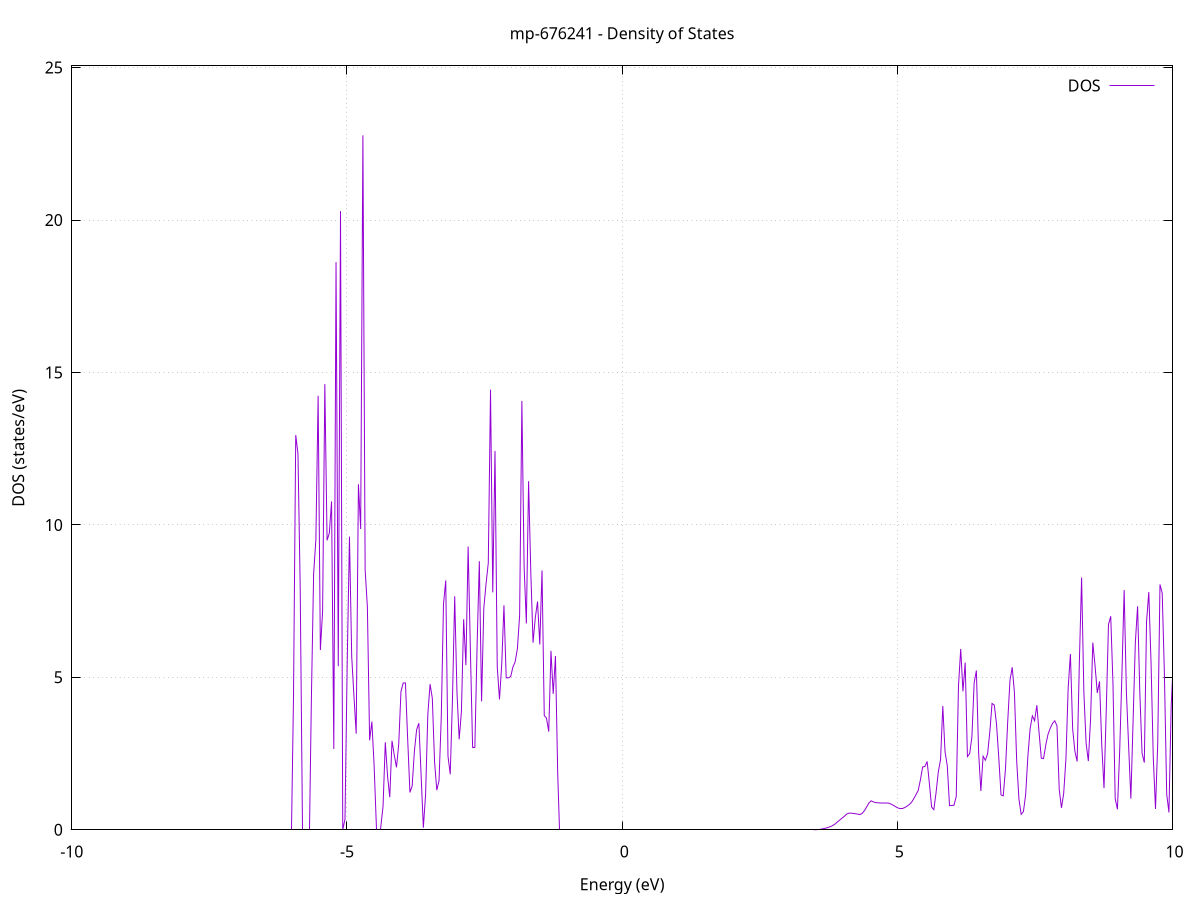 set title 'mp-676241 - Density of States'
set xlabel 'Energy (eV)'
set ylabel 'DOS (states/eV)'
set grid
set xrange [-10:10]
set yrange [0:25.057]
set xzeroaxis lt -1
set terminal png size 800,600
set output 'mp-676241_dos_gnuplot.png'
plot '-' using 1:2 with lines title 'DOS'
-60.811600 0.000000
-60.770900 0.000000
-60.730300 0.000000
-60.689600 0.000000
-60.648900 0.000000
-60.608200 0.000000
-60.567500 0.000000
-60.526900 0.000000
-60.486200 0.000000
-60.445500 0.000000
-60.404800 0.000000
-60.364100 0.000000
-60.323400 0.000000
-60.282800 0.000000
-60.242100 0.000000
-60.201400 0.000000
-60.160700 0.000000
-60.120000 0.000000
-60.079300 0.000000
-60.038700 0.000000
-59.998000 0.000000
-59.957300 0.000000
-59.916600 0.000000
-59.875900 0.000000
-59.835200 0.000000
-59.794600 0.000000
-59.753900 0.000000
-59.713200 0.000000
-59.672500 0.000000
-59.631800 0.000000
-59.591200 0.000000
-59.550500 0.000000
-59.509800 0.000000
-59.469100 0.000000
-59.428400 0.000000
-59.387700 0.000000
-59.347100 0.000000
-59.306400 0.000000
-59.265700 0.000000
-59.225000 0.000000
-59.184300 0.000000
-59.143600 0.000000
-59.103000 0.000000
-59.062300 0.000000
-59.021600 0.000000
-58.980900 0.000000
-58.940200 0.000000
-58.899600 0.000000
-58.858900 0.000000
-58.818200 0.000000
-58.777500 0.000000
-58.736800 0.000000
-58.696100 0.000000
-58.655500 0.000000
-58.614800 0.000000
-58.574100 0.000000
-58.533400 0.000000
-58.492700 0.000000
-58.452000 0.000000
-58.411400 0.000000
-58.370700 0.000000
-58.330000 0.000000
-58.289300 0.000000
-58.248600 0.000000
-58.207900 0.000000
-58.167300 0.000000
-58.126600 0.000000
-58.085900 0.000000
-58.045200 0.000000
-58.004500 0.000000
-57.963900 0.000000
-57.923200 0.000000
-57.882500 0.000000
-57.841800 0.000000
-57.801100 0.000000
-57.760400 0.000000
-57.719800 0.000000
-57.679100 0.000000
-57.638400 0.000000
-57.597700 0.000000
-57.557000 0.000000
-57.516300 0.000000
-57.475700 0.000000
-57.435000 0.000000
-57.394300 0.000000
-57.353600 0.000000
-57.312900 0.000000
-57.272300 0.000000
-57.231600 0.000000
-57.190900 0.000000
-57.150200 0.000000
-57.109500 0.000000
-57.068800 0.000000
-57.028200 0.000000
-56.987500 0.000000
-56.946800 0.000000
-56.906100 0.000000
-56.865400 0.000000
-56.824700 0.000000
-56.784100 0.000000
-56.743400 0.000000
-56.702700 0.000000
-56.662000 0.000000
-56.621300 0.000000
-56.580600 0.000000
-56.540000 0.000000
-56.499300 0.000000
-56.458600 0.000000
-56.417900 0.000000
-56.377200 0.000000
-56.336600 0.000000
-56.295900 0.000000
-56.255200 0.000000
-56.214500 0.000000
-56.173800 0.000000
-56.133100 0.000000
-56.092500 0.000000
-56.051800 0.000000
-56.011100 0.000000
-55.970400 0.000000
-55.929700 0.000000
-55.889000 0.000000
-55.848400 0.000000
-55.807700 0.000000
-55.767000 0.000000
-55.726300 0.000000
-55.685600 0.000000
-55.645000 0.000000
-55.604300 0.000000
-55.563600 0.000000
-55.522900 0.000000
-55.482200 0.000000
-55.441500 0.000000
-55.400900 0.000000
-55.360200 0.000000
-55.319500 0.000000
-55.278800 0.000000
-55.238100 0.000000
-55.197400 0.000000
-55.156800 0.000000
-55.116100 0.000000
-55.075400 0.000000
-55.034700 0.000000
-54.994000 0.000000
-54.953300 0.000000
-54.912700 0.000000
-54.872000 0.000000
-54.831300 0.000000
-54.790600 0.000000
-54.749900 0.000000
-54.709300 0.000000
-54.668600 0.000000
-54.627900 0.000000
-54.587200 0.000000
-54.546500 0.000000
-54.505800 0.000000
-54.465200 0.000000
-54.424500 0.000000
-54.383800 0.000000
-54.343100 0.000000
-54.302400 0.000000
-54.261700 0.000000
-54.221100 0.000000
-54.180400 0.000000
-54.139700 0.000000
-54.099000 0.000000
-54.058300 0.000000
-54.017700 0.000000
-53.977000 0.000000
-53.936300 0.000000
-53.895600 0.000000
-53.854900 0.000000
-53.814200 0.000000
-53.773600 0.000000
-53.732900 0.000000
-53.692200 0.000000
-53.651500 0.000000
-53.610800 0.000000
-53.570100 0.000000
-53.529500 0.000000
-53.488800 0.000000
-53.448100 0.000000
-53.407400 0.000000
-53.366700 0.000000
-53.326000 0.000000
-53.285400 0.000000
-53.244700 0.000000
-53.204000 0.000000
-53.163300 0.000000
-53.122600 0.000000
-53.082000 0.000000
-53.041300 0.000000
-53.000600 0.000000
-52.959900 0.000000
-52.919200 0.000000
-52.878500 0.000000
-52.837900 0.000000
-52.797200 0.000000
-52.756500 0.000000
-52.715800 0.000000
-52.675100 0.000000
-52.634400 0.000000
-52.593800 0.000000
-52.553100 0.000000
-52.512400 0.000000
-52.471700 0.000000
-52.431000 0.000000
-52.390400 0.000000
-52.349700 0.000000
-52.309000 0.000000
-52.268300 0.000000
-52.227600 0.000000
-52.186900 0.000000
-52.146300 0.000000
-52.105600 0.000000
-52.064900 0.000000
-52.024200 0.000000
-51.983500 0.000000
-51.942800 0.000000
-51.902200 0.000000
-51.861500 0.000000
-51.820800 0.000000
-51.780100 0.000000
-51.739400 0.000000
-51.698700 0.000000
-51.658100 0.000000
-51.617400 0.000000
-51.576700 0.000000
-51.536000 0.000000
-51.495300 0.000000
-51.454700 0.000000
-51.414000 0.000000
-51.373300 0.000000
-51.332600 0.000000
-51.291900 0.000000
-51.251200 0.000000
-51.210600 0.000000
-51.169900 0.000000
-51.129200 0.000000
-51.088500 0.000000
-51.047800 0.000000
-51.007100 0.000000
-50.966500 0.000000
-50.925800 0.000000
-50.885100 0.000000
-50.844400 0.000000
-50.803700 0.000000
-50.763100 0.000000
-50.722400 0.000000
-50.681700 0.000000
-50.641000 0.000000
-50.600300 0.000000
-50.559600 0.000000
-50.519000 0.000000
-50.478300 0.000000
-50.437600 0.000000
-50.396900 0.000000
-50.356200 0.000000
-50.315500 0.000000
-50.274900 0.000000
-50.234200 0.000000
-50.193500 0.000000
-50.152800 0.000000
-50.112100 0.000000
-50.071400 0.000000
-50.030800 0.000000
-49.990100 0.000000
-49.949400 0.000000
-49.908700 0.000000
-49.868000 0.000000
-49.827400 0.000000
-49.786700 0.000000
-49.746000 0.000000
-49.705300 0.000000
-49.664600 0.000000
-49.623900 0.000000
-49.583300 0.000000
-49.542600 0.000000
-49.501900 0.000000
-49.461200 0.000000
-49.420500 0.000000
-49.379800 0.000000
-49.339200 0.000000
-49.298500 0.000000
-49.257800 0.000000
-49.217100 0.000000
-49.176400 0.000000
-49.135800 0.000000
-49.095100 0.000000
-49.054400 0.000000
-49.013700 0.000000
-48.973000 0.000000
-48.932300 0.000000
-48.891700 0.000000
-48.851000 0.000000
-48.810300 0.000000
-48.769600 0.000000
-48.728900 0.000000
-48.688200 0.000000
-48.647600 0.000000
-48.606900 0.000000
-48.566200 0.000000
-48.525500 0.000000
-48.484800 0.000000
-48.444100 0.000000
-48.403500 0.000000
-48.362800 0.000000
-48.322100 0.000000
-48.281400 0.000000
-48.240700 0.000000
-48.200100 0.000000
-48.159400 0.000000
-48.118700 0.000000
-48.078000 0.000000
-48.037300 0.000000
-47.996600 0.000000
-47.956000 0.000000
-47.915300 0.000000
-47.874600 0.000000
-47.833900 0.000000
-47.793200 0.000000
-47.752500 0.000000
-47.711900 0.000000
-47.671200 0.000000
-47.630500 0.000000
-47.589800 0.000000
-47.549100 0.000000
-47.508500 0.000000
-47.467800 0.000000
-47.427100 0.000000
-47.386400 0.000000
-47.345700 0.000000
-47.305000 0.000000
-47.264400 0.000000
-47.223700 0.000000
-47.183000 0.000000
-47.142300 0.000000
-47.101600 0.000000
-47.060900 0.000000
-47.020300 0.000000
-46.979600 0.000000
-46.938900 0.000000
-46.898200 0.000000
-46.857500 0.000000
-46.816800 0.000000
-46.776200 0.000000
-46.735500 0.000000
-46.694800 0.000000
-46.654100 0.000000
-46.613400 0.000000
-46.572800 0.000000
-46.532100 0.000000
-46.491400 0.000000
-46.450700 0.000000
-46.410000 0.000000
-46.369300 0.000000
-46.328700 0.000000
-46.288000 0.000000
-46.247300 0.000000
-46.206600 0.000000
-46.165900 0.000000
-46.125200 0.000000
-46.084600 0.000000
-46.043900 0.000000
-46.003200 0.000000
-45.962500 0.000000
-45.921800 0.000000
-45.881200 0.000000
-45.840500 0.000000
-45.799800 0.000000
-45.759100 0.000000
-45.718400 0.000000
-45.677700 0.000000
-45.637100 0.000000
-45.596400 0.000000
-45.555700 0.000000
-45.515000 0.000000
-45.474300 0.000000
-45.433600 0.000000
-45.393000 0.000000
-45.352300 0.000000
-45.311600 0.000000
-45.270900 0.000000
-45.230200 0.000000
-45.189500 0.000000
-45.148900 0.000000
-45.108200 0.000000
-45.067500 0.000000
-45.026800 0.000000
-44.986100 0.000000
-44.945500 0.000000
-44.904800 0.000000
-44.864100 0.000000
-44.823400 0.000000
-44.782700 0.000000
-44.742000 0.000000
-44.701400 0.000000
-44.660700 0.000000
-44.620000 0.000000
-44.579300 0.000000
-44.538600 0.000000
-44.497900 0.000000
-44.457300 0.000000
-44.416600 0.000000
-44.375900 0.000000
-44.335200 0.000000
-44.294500 0.000000
-44.253900 0.000000
-44.213200 0.000000
-44.172500 0.000000
-44.131800 0.000000
-44.091100 0.000000
-44.050400 0.000000
-44.009800 0.000000
-43.969100 0.000000
-43.928400 0.000000
-43.887700 0.000000
-43.847000 0.000000
-43.806300 0.000000
-43.765700 0.000000
-43.725000 0.000000
-43.684300 0.000000
-43.643600 0.000000
-43.602900 0.000000
-43.562200 0.000000
-43.521600 0.000000
-43.480900 0.000000
-43.440200 0.000000
-43.399500 0.000000
-43.358800 0.000000
-43.318200 0.000000
-43.277500 0.000000
-43.236800 0.000000
-43.196100 0.000000
-43.155400 0.000000
-43.114700 0.000000
-43.074100 0.000000
-43.033400 0.000000
-42.992700 0.000000
-42.952000 0.000000
-42.911300 0.000000
-42.870600 0.000000
-42.830000 0.000000
-42.789300 0.000000
-42.748600 0.000000
-42.707900 0.000000
-42.667200 0.000000
-42.626600 0.000000
-42.585900 0.000000
-42.545200 0.000000
-42.504500 0.000000
-42.463800 0.000000
-42.423100 0.000000
-42.382500 0.000000
-42.341800 0.000000
-42.301100 0.000000
-42.260400 0.000000
-42.219700 0.000000
-42.179000 0.000000
-42.138400 0.000000
-42.097700 0.000000
-42.057000 0.000000
-42.016300 0.000000
-41.975600 0.000000
-41.934900 0.000000
-41.894300 0.000000
-41.853600 0.000000
-41.812900 0.000000
-41.772200 0.000000
-41.731500 0.000000
-41.690900 0.000000
-41.650200 0.000000
-41.609500 0.000000
-41.568800 0.000000
-41.528100 0.000000
-41.487400 0.000000
-41.446800 0.000000
-41.406100 0.000000
-41.365400 0.000000
-41.324700 0.000000
-41.284000 0.000000
-41.243300 0.000000
-41.202700 0.000000
-41.162000 0.000000
-41.121300 0.000000
-41.080600 0.000000
-41.039900 0.000000
-40.999300 0.000000
-40.958600 0.000000
-40.917900 0.000000
-40.877200 0.000000
-40.836500 0.000000
-40.795800 0.000000
-40.755200 0.000000
-40.714500 0.000000
-40.673800 0.000000
-40.633100 0.000000
-40.592400 0.000000
-40.551700 0.000000
-40.511100 0.000000
-40.470400 0.000000
-40.429700 0.000000
-40.389000 0.000000
-40.348300 0.000000
-40.307600 0.000000
-40.267000 0.000000
-40.226300 0.000000
-40.185600 0.000000
-40.144900 0.000000
-40.104200 0.000000
-40.063600 0.000000
-40.022900 0.000000
-39.982200 0.000000
-39.941500 0.000000
-39.900800 0.000000
-39.860100 0.000000
-39.819500 0.000000
-39.778800 0.000000
-39.738100 0.000000
-39.697400 0.000000
-39.656700 0.000000
-39.616000 0.000000
-39.575400 0.000000
-39.534700 0.000000
-39.494000 0.000000
-39.453300 0.000000
-39.412600 0.000000
-39.372000 0.000000
-39.331300 0.000000
-39.290600 0.000000
-39.249900 0.000000
-39.209200 0.000000
-39.168500 0.000000
-39.127900 0.000000
-39.087200 0.000000
-39.046500 0.000000
-39.005800 0.000000
-38.965100 0.000000
-38.924400 0.000000
-38.883800 0.000000
-38.843100 0.000000
-38.802400 0.000000
-38.761700 0.000000
-38.721000 0.000000
-38.680300 0.000000
-38.639700 0.000000
-38.599000 0.000000
-38.558300 0.000000
-38.517600 0.000000
-38.476900 0.000000
-38.436300 0.000000
-38.395600 0.000000
-38.354900 0.000000
-38.314200 0.000000
-38.273500 0.000000
-38.232800 0.000000
-38.192200 0.000000
-38.151500 0.000000
-38.110800 0.000000
-38.070100 0.000000
-38.029400 0.000000
-37.988700 0.000000
-37.948100 0.000000
-37.907400 0.000000
-37.866700 0.000000
-37.826000 0.000000
-37.785300 0.000000
-37.744700 0.000000
-37.704000 0.000000
-37.663300 0.000000
-37.622600 0.000000
-37.581900 0.000000
-37.541200 0.000000
-37.500600 0.000000
-37.459900 0.000000
-37.419200 0.000000
-37.378500 0.000000
-37.337800 0.000000
-37.297100 0.000000
-37.256500 0.000000
-37.215800 0.000000
-37.175100 0.000000
-37.134400 0.000000
-37.093700 0.000000
-37.053000 0.000000
-37.012400 0.000000
-36.971700 0.000000
-36.931000 0.000000
-36.890300 0.000000
-36.849600 0.000000
-36.809000 0.000000
-36.768300 0.000000
-36.727600 0.000000
-36.686900 0.000000
-36.646200 0.000000
-36.605500 0.000000
-36.564900 0.000000
-36.524200 0.000000
-36.483500 0.000000
-36.442800 0.000000
-36.402100 0.000000
-36.361400 0.000000
-36.320800 0.000000
-36.280100 0.000000
-36.239400 0.000000
-36.198700 0.000000
-36.158000 0.000000
-36.117400 0.000000
-36.076700 0.000000
-36.036000 0.000000
-35.995300 0.000000
-35.954600 0.000000
-35.913900 0.000000
-35.873300 0.000000
-35.832600 0.000000
-35.791900 0.000000
-35.751200 0.000000
-35.710500 0.000000
-35.669800 0.000000
-35.629200 0.000000
-35.588500 0.000000
-35.547800 0.000000
-35.507100 0.000000
-35.466400 0.000000
-35.425700 0.000000
-35.385100 0.000000
-35.344400 0.000000
-35.303700 0.000000
-35.263000 0.000000
-35.222300 0.000000
-35.181700 0.000000
-35.141000 0.000000
-35.100300 0.000000
-35.059600 0.000000
-35.018900 0.000000
-34.978200 0.000000
-34.937600 0.000000
-34.896900 0.000000
-34.856200 0.000000
-34.815500 0.000000
-34.774800 0.000000
-34.734100 0.000000
-34.693500 0.000000
-34.652800 0.000000
-34.612100 0.000000
-34.571400 0.000000
-34.530700 0.000000
-34.490100 0.000000
-34.449400 0.000000
-34.408700 0.000000
-34.368000 0.000000
-34.327300 0.000000
-34.286600 0.000000
-34.246000 0.000000
-34.205300 0.000000
-34.164600 0.000000
-34.123900 0.000000
-34.083200 0.000000
-34.042500 0.000000
-34.001900 0.000000
-33.961200 0.000000
-33.920500 0.000000
-33.879800 0.000000
-33.839100 0.000000
-33.798400 0.000000
-33.757800 0.000000
-33.717100 0.000000
-33.676400 0.000000
-33.635700 0.000000
-33.595000 0.000000
-33.554400 0.000000
-33.513700 0.000000
-33.473000 0.000000
-33.432300 0.000000
-33.391600 0.000000
-33.350900 0.000000
-33.310300 0.000000
-33.269600 0.000000
-33.228900 0.000000
-33.188200 0.000000
-33.147500 0.000000
-33.106800 0.000000
-33.066200 0.000000
-33.025500 0.000000
-32.984800 0.000000
-32.944100 0.000000
-32.903400 0.000000
-32.862800 0.000000
-32.822100 0.000000
-32.781400 0.000000
-32.740700 0.000000
-32.700000 0.000000
-32.659300 0.000000
-32.618700 0.000000
-32.578000 0.000000
-32.537300 0.000000
-32.496600 0.000000
-32.455900 0.000000
-32.415200 0.000000
-32.374600 0.000000
-32.333900 0.000000
-32.293200 0.000000
-32.252500 0.000000
-32.211800 0.000000
-32.171100 0.000000
-32.130500 0.000000
-32.089800 0.000000
-32.049100 0.000000
-32.008400 0.000000
-31.967700 0.000000
-31.927100 0.000000
-31.886400 0.000000
-31.845700 0.000000
-31.805000 0.000000
-31.764300 0.000000
-31.723600 0.000000
-31.683000 0.000000
-31.642300 0.000000
-31.601600 0.000000
-31.560900 0.000000
-31.520200 0.000000
-31.479500 0.000000
-31.438900 0.000000
-31.398200 0.000000
-31.357500 0.000000
-31.316800 0.000000
-31.276100 0.000000
-31.235500 0.000000
-31.194800 0.000000
-31.154100 0.000000
-31.113400 0.000000
-31.072700 0.000000
-31.032000 0.000000
-30.991400 0.000000
-30.950700 0.000000
-30.910000 0.000000
-30.869300 0.000000
-30.828600 0.000000
-30.787900 0.000000
-30.747300 0.000000
-30.706600 0.000000
-30.665900 0.000000
-30.625200 0.000000
-30.584500 0.000000
-30.543800 0.000000
-30.503200 0.000000
-30.462500 0.000000
-30.421800 0.000000
-30.381100 0.000000
-30.340400 0.000000
-30.299800 0.000000
-30.259100 0.000000
-30.218400 0.000000
-30.177700 0.000000
-30.137000 0.000000
-30.096300 0.000000
-30.055700 0.000000
-30.015000 0.000000
-29.974300 0.000000
-29.933600 0.000000
-29.892900 0.000000
-29.852200 0.000000
-29.811600 0.000000
-29.770900 0.000000
-29.730200 0.000000
-29.689500 0.000000
-29.648800 0.000000
-29.608200 0.000000
-29.567500 0.000000
-29.526800 0.000000
-29.486100 0.000000
-29.445400 0.000000
-29.404700 0.000000
-29.364100 0.000000
-29.323400 0.000000
-29.282700 0.000000
-29.242000 0.000000
-29.201300 0.000000
-29.160600 0.000000
-29.120000 0.000000
-29.079300 0.000000
-29.038600 0.000000
-28.997900 0.000000
-28.957200 0.000000
-28.916500 0.000000
-28.875900 0.000000
-28.835200 0.000000
-28.794500 0.000000
-28.753800 0.000000
-28.713100 0.000000
-28.672500 0.000000
-28.631800 0.000000
-28.591100 0.000000
-28.550400 0.000000
-28.509700 0.000000
-28.469000 0.000000
-28.428400 0.000000
-28.387700 0.000000
-28.347000 0.000000
-28.306300 0.000000
-28.265600 0.000000
-28.224900 0.000000
-28.184300 0.000000
-28.143600 0.000000
-28.102900 0.000000
-28.062200 0.000000
-28.021500 0.000000
-27.980900 0.000000
-27.940200 0.000000
-27.899500 0.000000
-27.858800 0.000000
-27.818100 0.000000
-27.777400 0.000000
-27.736800 0.000000
-27.696100 0.000000
-27.655400 0.000000
-27.614700 0.000000
-27.574000 0.000000
-27.533300 0.000000
-27.492700 0.000000
-27.452000 0.000000
-27.411300 0.000000
-27.370600 0.000000
-27.329900 0.000000
-27.289200 0.000000
-27.248600 0.000000
-27.207900 0.000000
-27.167200 0.000000
-27.126500 0.000000
-27.085800 0.000000
-27.045200 0.000000
-27.004500 0.000000
-26.963800 0.000000
-26.923100 0.000000
-26.882400 0.000000
-26.841700 0.000000
-26.801100 0.000000
-26.760400 0.000000
-26.719700 0.000000
-26.679000 0.000000
-26.638300 0.000000
-26.597600 0.000000
-26.557000 0.000000
-26.516300 0.000000
-26.475600 0.000000
-26.434900 0.000000
-26.394200 0.000000
-26.353600 0.000000
-26.312900 0.000000
-26.272200 0.000000
-26.231500 0.000000
-26.190800 0.000000
-26.150100 0.000000
-26.109500 0.000000
-26.068800 0.000000
-26.028100 0.000000
-25.987400 0.000000
-25.946700 0.000000
-25.906000 0.000000
-25.865400 0.000000
-25.824700 0.000000
-25.784000 0.000000
-25.743300 0.000000
-25.702600 0.000000
-25.661900 0.000000
-25.621300 0.000000
-25.580600 0.000000
-25.539900 0.000000
-25.499200 0.000000
-25.458500 0.000000
-25.417900 0.000000
-25.377200 0.000000
-25.336500 0.000000
-25.295800 0.000000
-25.255100 0.000000
-25.214400 0.000000
-25.173800 0.000000
-25.133100 0.000000
-25.092400 0.000000
-25.051700 0.000000
-25.011000 0.000000
-24.970300 0.000000
-24.929700 0.000000
-24.889000 0.000000
-24.848300 0.000000
-24.807600 0.000000
-24.766900 0.000000
-24.726300 0.000000
-24.685600 0.000000
-24.644900 0.000000
-24.604200 0.000000
-24.563500 0.000000
-24.522800 0.000000
-24.482200 0.000000
-24.441500 0.000000
-24.400800 0.000000
-24.360100 0.000000
-24.319400 0.000000
-24.278700 0.000000
-24.238100 0.000000
-24.197400 0.000000
-24.156700 0.000000
-24.116000 0.000000
-24.075300 0.000000
-24.034600 0.000000
-23.994000 0.000000
-23.953300 0.000000
-23.912600 0.000000
-23.871900 0.000000
-23.831200 0.000000
-23.790600 0.000000
-23.749900 0.000000
-23.709200 0.000000
-23.668500 0.000000
-23.627800 0.000000
-23.587100 0.000000
-23.546500 0.000000
-23.505800 0.000000
-23.465100 0.000000
-23.424400 0.000000
-23.383700 0.000000
-23.343000 0.000000
-23.302400 0.000000
-23.261700 0.000000
-23.221000 0.000000
-23.180300 0.000000
-23.139600 0.000000
-23.099000 0.000000
-23.058300 0.000000
-23.017600 0.000000
-22.976900 0.000000
-22.936200 0.000000
-22.895500 0.000000
-22.854900 0.000000
-22.814200 0.000000
-22.773500 0.000000
-22.732800 0.000000
-22.692100 0.000000
-22.651400 0.000000
-22.610800 0.000000
-22.570100 0.000000
-22.529400 0.000000
-22.488700 0.000000
-22.448000 0.000000
-22.407300 0.000000
-22.366700 0.000000
-22.326000 0.000000
-22.285300 0.000000
-22.244600 0.000000
-22.203900 0.000000
-22.163300 0.000000
-22.122600 0.000000
-22.081900 0.000000
-22.041200 0.000000
-22.000500 0.000000
-21.959800 0.000000
-21.919200 0.000000
-21.878500 0.000000
-21.837800 0.000000
-21.797100 0.000000
-21.756400 0.000000
-21.715700 0.000000
-21.675100 0.000000
-21.634400 0.000000
-21.593700 0.000000
-21.553000 0.000000
-21.512300 0.000000
-21.471700 0.000000
-21.431000 0.000000
-21.390300 0.000000
-21.349600 0.000000
-21.308900 0.000000
-21.268200 0.000000
-21.227600 0.000000
-21.186900 0.000000
-21.146200 0.000000
-21.105500 0.000000
-21.064800 0.000000
-21.024100 0.000000
-20.983500 0.000000
-20.942800 0.000000
-20.902100 0.000000
-20.861400 0.000000
-20.820700 0.000000
-20.780000 0.000000
-20.739400 0.000000
-20.698700 0.000000
-20.658000 0.000000
-20.617300 0.000000
-20.576600 0.000000
-20.536000 0.000000
-20.495300 0.000000
-20.454600 0.000000
-20.413900 0.000000
-20.373200 0.000000
-20.332500 0.000000
-20.291900 0.000000
-20.251200 0.000000
-20.210500 0.000000
-20.169800 0.000000
-20.129100 0.000000
-20.088400 0.000000
-20.047800 0.000000
-20.007100 0.000000
-19.966400 0.000000
-19.925700 0.000000
-19.885000 0.000000
-19.844400 0.000000
-19.803700 0.000000
-19.763000 0.000000
-19.722300 0.000000
-19.681600 0.000000
-19.640900 0.000000
-19.600300 0.000000
-19.559600 0.000000
-19.518900 0.000000
-19.478200 0.000000
-19.437500 0.000000
-19.396800 0.000000
-19.356200 0.000000
-19.315500 0.000000
-19.274800 0.000000
-19.234100 0.000000
-19.193400 0.000000
-19.152700 0.000000
-19.112100 0.000000
-19.071400 0.000000
-19.030700 0.000000
-18.990000 0.000000
-18.949300 0.000000
-18.908700 0.000000
-18.868000 0.000000
-18.827300 0.000000
-18.786600 0.000000
-18.745900 0.000000
-18.705200 0.000000
-18.664600 0.000000
-18.623900 0.000000
-18.583200 0.000000
-18.542500 0.000000
-18.501800 0.000000
-18.461100 0.000000
-18.420500 0.000000
-18.379800 0.000000
-18.339100 0.000000
-18.298400 0.000000
-18.257700 0.000000
-18.217100 0.000000
-18.176400 0.000000
-18.135700 0.000000
-18.095000 0.000000
-18.054300 0.000000
-18.013600 0.000000
-17.973000 0.000000
-17.932300 0.000000
-17.891600 0.000000
-17.850900 0.000000
-17.810200 0.000000
-17.769500 0.000000
-17.728900 0.000000
-17.688200 0.000000
-17.647500 0.000000
-17.606800 0.000000
-17.566100 0.000000
-17.525400 0.000000
-17.484800 0.000000
-17.444100 0.000000
-17.403400 0.000000
-17.362700 0.000000
-17.322000 0.000000
-17.281400 0.000000
-17.240700 0.000000
-17.200000 0.000000
-17.159300 0.000000
-17.118600 0.000000
-17.077900 0.000000
-17.037300 0.000000
-16.996600 0.000000
-16.955900 0.000000
-16.915200 0.000000
-16.874500 0.000000
-16.833800 0.000000
-16.793200 0.000000
-16.752500 0.000000
-16.711800 0.000000
-16.671100 0.000000
-16.630400 0.000000
-16.589800 0.000000
-16.549100 0.000000
-16.508400 0.000000
-16.467700 0.000000
-16.427000 0.000000
-16.386300 0.000000
-16.345700 0.000000
-16.305000 0.000000
-16.264300 0.000000
-16.223600 0.000000
-16.182900 0.000000
-16.142200 0.000000
-16.101600 0.000000
-16.060900 0.000000
-16.020200 0.000000
-15.979500 0.000000
-15.938800 2.033400
-15.898100 5.866400
-15.857500 2.682500
-15.816800 9.311800
-15.776100 6.152000
-15.735400 6.171000
-15.694700 6.413500
-15.654100 3.504100
-15.613400 88.558800
-15.572700 0.000000
-15.532000 0.000000
-15.491300 0.000000
-15.450600 0.000000
-15.410000 0.000000
-15.369300 0.000000
-15.328600 0.000000
-15.287900 0.000000
-15.247200 0.000000
-15.206500 0.000000
-15.165900 19.360900
-15.125200 20.632200
-15.084500 7.480200
-15.043800 11.140200
-15.003100 6.631100
-14.962500 6.825300
-14.921800 16.935700
-14.881100 9.758700
-14.840400 8.857000
-14.799700 7.174700
-14.759000 0.000000
-14.718400 0.000000
-14.677700 0.000000
-14.637000 0.000000
-14.596300 0.000000
-14.555600 0.000000
-14.514900 0.000000
-14.474300 0.000000
-14.433600 0.000000
-14.392900 0.000000
-14.352200 0.000000
-14.311500 0.000000
-14.270800 0.000000
-14.230200 0.000000
-14.189500 0.000000
-14.148800 0.000000
-14.108100 0.000000
-14.067400 0.000000
-14.026800 0.000000
-13.986100 0.000000
-13.945400 0.000000
-13.904700 0.000000
-13.864000 0.000000
-13.823300 0.000000
-13.782700 0.000000
-13.742000 0.000000
-13.701300 0.000000
-13.660600 0.000000
-13.619900 0.000000
-13.579200 0.000000
-13.538600 0.000000
-13.497900 0.000000
-13.457200 0.000000
-13.416500 0.000000
-13.375800 0.000000
-13.335100 0.000000
-13.294500 0.000000
-13.253800 0.000000
-13.213100 0.000000
-13.172400 0.000000
-13.131700 0.000000
-13.091100 0.000000
-13.050400 0.000000
-13.009700 0.000000
-12.969000 0.000000
-12.928300 0.000000
-12.887600 0.000000
-12.847000 0.000000
-12.806300 0.000000
-12.765600 0.000000
-12.724900 0.000000
-12.684200 0.000000
-12.643500 0.000000
-12.602900 0.000000
-12.562200 0.000000
-12.521500 0.000000
-12.480800 0.000000
-12.440100 0.000000
-12.399500 0.000000
-12.358800 0.000000
-12.318100 0.000000
-12.277400 0.000000
-12.236700 0.000000
-12.196000 0.000000
-12.155400 0.000000
-12.114700 0.000000
-12.074000 0.000000
-12.033300 0.000000
-11.992600 0.000000
-11.951900 0.000000
-11.911300 0.000000
-11.870600 0.000000
-11.829900 0.000000
-11.789200 0.000000
-11.748500 0.000000
-11.707800 0.000000
-11.667200 0.000000
-11.626500 0.000000
-11.585800 0.000000
-11.545100 0.000000
-11.504400 0.000000
-11.463800 0.000000
-11.423100 0.000000
-11.382400 0.000000
-11.341700 0.000000
-11.301000 0.000000
-11.260300 0.000000
-11.219700 0.000000
-11.179000 0.000000
-11.138300 0.000000
-11.097600 0.000000
-11.056900 0.000000
-11.016200 0.000000
-10.975600 0.000000
-10.934900 0.000000
-10.894200 0.000000
-10.853500 0.000000
-10.812800 0.000000
-10.772200 0.000000
-10.731500 0.000000
-10.690800 0.000000
-10.650100 0.000000
-10.609400 0.000000
-10.568700 0.000000
-10.528100 0.000000
-10.487400 0.000000
-10.446700 0.000000
-10.406000 0.000000
-10.365300 0.000000
-10.324600 0.000000
-10.284000 0.000000
-10.243300 0.000000
-10.202600 0.000000
-10.161900 0.000000
-10.121200 0.000000
-10.080500 0.000000
-10.039900 0.000000
-9.999200 0.000000
-9.958500 0.000000
-9.917800 0.000000
-9.877100 0.000000
-9.836500 0.000000
-9.795800 0.000000
-9.755100 0.000000
-9.714400 0.000000
-9.673700 0.000000
-9.633000 0.000000
-9.592400 0.000000
-9.551700 0.000000
-9.511000 0.000000
-9.470300 0.000000
-9.429600 0.000000
-9.388900 0.000000
-9.348300 0.000000
-9.307600 0.000000
-9.266900 0.000000
-9.226200 0.000000
-9.185500 0.000000
-9.144900 0.000000
-9.104200 0.000000
-9.063500 0.000000
-9.022800 0.000000
-8.982100 0.000000
-8.941400 0.000000
-8.900800 0.000000
-8.860100 0.000000
-8.819400 0.000000
-8.778700 0.000000
-8.738000 0.000000
-8.697300 0.000000
-8.656700 0.000000
-8.616000 0.000000
-8.575300 0.000000
-8.534600 0.000000
-8.493900 0.000000
-8.453200 0.000000
-8.412600 0.000000
-8.371900 0.000000
-8.331200 0.000000
-8.290500 0.000000
-8.249800 0.000000
-8.209200 0.000000
-8.168500 0.000000
-8.127800 0.000000
-8.087100 0.000000
-8.046400 0.000000
-8.005700 0.000000
-7.965100 0.000000
-7.924400 0.000000
-7.883700 0.000000
-7.843000 0.000000
-7.802300 0.000000
-7.761600 0.000000
-7.721000 0.000000
-7.680300 0.000000
-7.639600 0.000000
-7.598900 0.000000
-7.558200 0.000000
-7.517600 0.000000
-7.476900 0.000000
-7.436200 0.000000
-7.395500 0.000000
-7.354800 0.000000
-7.314100 0.000000
-7.273500 0.000000
-7.232800 0.000000
-7.192100 0.000000
-7.151400 0.000000
-7.110700 0.000000
-7.070000 0.000000
-7.029400 0.000000
-6.988700 0.000000
-6.948000 0.000000
-6.907300 0.000000
-6.866600 0.000000
-6.825900 0.000000
-6.785300 0.000000
-6.744600 0.000000
-6.703900 0.000000
-6.663200 0.000000
-6.622500 0.000000
-6.581900 0.000000
-6.541200 0.000000
-6.500500 0.000000
-6.459800 0.000000
-6.419100 0.000000
-6.378400 0.000000
-6.337800 0.000000
-6.297100 0.000000
-6.256400 0.000000
-6.215700 0.000000
-6.175000 0.000000
-6.134300 0.000000
-6.093700 0.000000
-6.053000 0.000000
-6.012300 0.000000
-5.971600 4.346800
-5.930900 12.946100
-5.890300 12.337300
-5.849600 7.923600
-5.808900 0.000000
-5.768200 0.000000
-5.727500 0.000000
-5.686800 0.000000
-5.646200 4.336300
-5.605500 8.413600
-5.564800 9.513500
-5.524100 14.236500
-5.483400 5.896000
-5.442700 7.156300
-5.402100 14.616600
-5.361400 9.492900
-5.320700 9.734000
-5.280000 10.771000
-5.239300 2.649900
-5.198600 18.619800
-5.158000 5.364600
-5.117300 20.293400
-5.076600 0.000000
-5.035900 0.343800
-4.995200 5.531800
-4.954600 9.615800
-4.913900 5.681200
-4.873200 4.382900
-4.832500 3.152200
-4.791800 11.335300
-4.751100 9.866200
-4.710500 22.778800
-4.669800 8.519000
-4.629100 7.311800
-4.588400 2.934300
-4.547700 3.547300
-4.507000 2.115300
-4.466400 0.000000
-4.425700 0.000000
-4.385000 0.000000
-4.344300 0.775500
-4.303600 2.869900
-4.263000 1.767600
-4.222300 1.068100
-4.181600 2.918500
-4.140900 2.455500
-4.100200 2.047600
-4.059500 2.807900
-4.018900 4.536100
-3.978200 4.813300
-3.937500 4.815000
-3.896800 2.970100
-3.856100 1.224900
-3.815400 1.432300
-3.774800 2.574500
-3.734100 3.288700
-3.693400 3.493900
-3.652700 1.785900
-3.612000 0.068100
-3.571300 1.161600
-3.530700 3.788500
-3.490000 4.777200
-3.449300 4.314600
-3.408600 2.234200
-3.367900 1.298400
-3.327300 1.610400
-3.286600 3.686000
-3.245900 7.411400
-3.205200 8.176700
-3.164500 2.416600
-3.123800 1.820500
-3.083200 4.264200
-3.042500 7.659200
-3.001800 4.533600
-2.961100 2.966600
-2.920400 3.879500
-2.879700 6.906700
-2.839100 5.398100
-2.798400 9.290700
-2.757700 5.913900
-2.717000 2.698100
-2.676300 2.703400
-2.635700 6.021800
-2.595000 8.809800
-2.554300 4.210900
-2.513600 7.269300
-2.472900 8.070100
-2.432200 8.750300
-2.391600 14.435800
-2.350900 7.787600
-2.310200 12.426200
-2.269500 5.343500
-2.228800 4.276100
-2.188100 5.419000
-2.147500 7.363100
-2.106800 4.983700
-2.066100 4.983600
-2.025400 5.025300
-1.984700 5.336800
-1.944000 5.508800
-1.903400 5.941300
-1.862700 7.034400
-1.822000 14.064900
-1.781300 8.625900
-1.740600 6.766600
-1.700000 11.433400
-1.659300 8.414400
-1.618600 6.138700
-1.577900 6.958200
-1.537200 7.486500
-1.496500 6.077800
-1.455900 8.505900
-1.415200 3.748800
-1.374500 3.658600
-1.333800 3.220800
-1.293100 5.868100
-1.252400 4.456100
-1.211800 5.699200
-1.171100 1.869000
-1.130400 0.000000
-1.089700 0.000000
-1.049000 0.000000
-1.008400 0.000000
-0.967700 0.000000
-0.927000 0.000000
-0.886300 0.000000
-0.845600 0.000000
-0.804900 0.000000
-0.764300 0.000000
-0.723600 0.000000
-0.682900 0.000000
-0.642200 0.000000
-0.601500 0.000000
-0.560800 0.000000
-0.520200 0.000000
-0.479500 0.000000
-0.438800 0.000000
-0.398100 0.000000
-0.357400 0.000000
-0.316700 0.000000
-0.276100 0.000000
-0.235400 0.000000
-0.194700 0.000000
-0.154000 0.000000
-0.113300 0.000000
-0.072700 0.000000
-0.032000 0.000000
0.008700 0.000000
0.049400 0.000000
0.090100 0.000000
0.130800 0.000000
0.171400 0.000000
0.212100 0.000000
0.252800 0.000000
0.293500 0.000000
0.334200 0.000000
0.374900 0.000000
0.415500 0.000000
0.456200 0.000000
0.496900 0.000000
0.537600 0.000000
0.578300 0.000000
0.618900 0.000000
0.659600 0.000000
0.700300 0.000000
0.741000 0.000000
0.781700 0.000000
0.822400 0.000000
0.863000 0.000000
0.903700 0.000000
0.944400 0.000000
0.985100 0.000000
1.025800 0.000000
1.066500 0.000000
1.107100 0.000000
1.147800 0.000000
1.188500 0.000000
1.229200 0.000000
1.269900 0.000000
1.310600 0.000000
1.351200 0.000000
1.391900 0.000000
1.432600 0.000000
1.473300 0.000000
1.514000 0.000000
1.554600 0.000000
1.595300 0.000000
1.636000 0.000000
1.676700 0.000000
1.717400 0.000000
1.758100 0.000000
1.798700 0.000000
1.839400 0.000000
1.880100 0.000000
1.920800 0.000000
1.961500 0.000000
2.002200 0.000000
2.042800 0.000000
2.083500 0.000000
2.124200 0.000000
2.164900 0.000000
2.205600 0.000000
2.246200 0.000000
2.286900 0.000000
2.327600 0.000000
2.368300 0.000000
2.409000 0.000000
2.449700 0.000000
2.490300 0.000000
2.531000 0.000000
2.571700 0.000000
2.612400 0.000000
2.653100 0.000000
2.693800 0.000000
2.734400 0.000000
2.775100 0.000000
2.815800 0.000000
2.856500 0.000000
2.897200 0.000000
2.937900 0.000000
2.978500 0.000000
3.019200 0.000000
3.059900 0.000000
3.100600 0.000000
3.141300 0.000000
3.181900 0.000000
3.222600 0.000000
3.263300 0.000000
3.304000 0.000000
3.344700 0.000000
3.385400 0.000000
3.426000 0.000000
3.466700 0.000000
3.507400 0.000900
3.548100 0.005400
3.588800 0.013500
3.629500 0.025200
3.670100 0.040600
3.710800 0.059600
3.751500 0.082200
3.792200 0.108500
3.832900 0.147300
3.873500 0.197200
3.914200 0.259100
3.954900 0.322300
3.995600 0.381600
4.036300 0.440500
4.077000 0.509800
4.117600 0.544900
4.158300 0.546500
4.199000 0.536400
4.239700 0.525200
4.280400 0.513300
4.321100 0.499200
4.361700 0.537500
4.402400 0.627200
4.443100 0.749900
4.483800 0.876700
4.524500 0.950600
4.565200 0.912800
4.605800 0.893700
4.646500 0.884600
4.687200 0.879100
4.727900 0.877300
4.768600 0.877800
4.809200 0.878400
4.849900 0.870000
4.890600 0.838000
4.931300 0.799600
4.972000 0.754600
5.012700 0.712700
5.053300 0.695800
5.094000 0.697400
5.134700 0.729000
5.175400 0.772400
5.216100 0.827500
5.256800 0.896700
5.297400 1.013200
5.338100 1.150300
5.378800 1.285900
5.419500 1.637300
5.460200 2.061100
5.500800 2.074300
5.541500 2.241700
5.582200 1.530900
5.622900 0.742600
5.663600 0.661800
5.704300 1.223400
5.744900 1.905200
5.785600 2.298600
5.826300 4.059700
5.867000 2.555300
5.907700 2.099800
5.948400 0.792400
5.989000 0.797700
6.029700 0.803400
6.070400 1.091600
6.111100 4.712600
6.151800 5.931400
6.192500 4.539500
6.233100 5.484600
6.273800 2.401200
6.314500 2.499000
6.355200 3.049800
6.395900 4.818200
6.436500 5.223700
6.477200 2.542600
6.517900 1.272100
6.558600 2.411800
6.599300 2.280700
6.640000 2.490100
6.680600 3.206800
6.721300 4.144800
6.762000 4.091000
6.802700 3.460400
6.843400 2.369500
6.884100 1.145800
6.924700 1.114000
6.965400 2.008500
7.006100 3.558400
7.046800 4.893300
7.087500 5.331100
7.128100 4.492700
7.168800 2.257000
7.209500 1.011000
7.250200 0.505800
7.290900 0.596100
7.331600 1.146800
7.372200 2.413800
7.412900 3.315900
7.453600 3.736800
7.494300 3.575200
7.535000 4.086100
7.575700 3.188000
7.616300 2.347800
7.657000 2.335200
7.697700 2.784700
7.738400 3.132200
7.779100 3.331100
7.819800 3.487500
7.860400 3.575800
7.901100 3.407700
7.941800 1.322700
7.982500 0.718000
8.023200 1.195400
8.063800 2.333600
8.104500 4.660300
8.145200 5.763700
8.185900 3.305700
8.226600 2.573000
8.267300 2.241600
8.307900 5.518400
8.348600 8.276000
8.389300 4.518300
8.430000 2.847000
8.470700 2.253400
8.511400 3.624300
8.552000 6.140400
8.592700 5.381300
8.633400 4.489200
8.674100 4.867000
8.714800 2.783000
8.755400 1.366700
8.796100 3.902800
8.836800 6.729600
8.877500 7.004800
8.918200 4.802000
8.958900 1.018600
8.999500 0.673100
9.040200 2.576700
9.080900 5.096800
9.121600 7.862400
9.162300 4.519400
9.203000 2.740400
9.243600 1.021800
9.284300 3.591800
9.325000 6.141800
9.365700 7.331100
9.406400 4.498800
9.447100 2.510200
9.487700 2.203800
9.528400 6.823400
9.569100 7.797000
9.609800 5.512100
9.650500 2.377700
9.691100 0.684400
9.731800 2.842000
9.772500 8.046500
9.813200 7.760100
9.853900 5.048100
9.894600 1.168200
9.935200 0.568000
9.975900 4.046200
10.016600 5.617700
10.057300 6.958400
10.098000 5.163100
10.138700 1.497400
10.179300 1.856900
10.220000 2.560500
10.260700 4.163300
10.301400 5.993600
10.342100 6.524500
10.382700 3.304000
10.423400 0.938500
10.464100 1.195500
10.504800 3.733200
10.545500 5.565000
10.586200 5.500900
10.626800 4.805200
10.667500 2.676300
10.708200 1.390100
10.748900 2.391700
10.789600 4.563700
10.830300 6.232200
10.870900 5.390000
10.911600 3.174200
10.952300 2.112100
10.993000 1.596100
11.033700 1.836700
11.074400 3.749300
11.115000 4.654900
11.155700 3.460400
11.196400 3.431800
11.237100 3.516200
11.277800 3.990400
11.318400 5.442100
11.359100 3.871600
11.399800 2.001500
11.440500 1.583100
11.481200 1.543800
11.521900 1.701700
11.562500 2.518900
11.603200 3.878500
11.643900 3.721600
11.684600 3.420300
11.725300 2.927000
11.766000 2.632300
11.806600 2.619900
11.847300 2.362400
11.888000 2.299400
11.928700 2.976100
11.969400 3.302100
12.010000 3.340500
12.050700 3.427300
12.091400 3.215800
12.132100 3.444000
12.172800 3.130500
12.213500 4.367500
12.254100 4.849100
12.294800 4.544300
12.335500 3.864200
12.376200 3.321200
12.416900 4.384500
12.457600 4.061200
12.498200 3.266700
12.538900 2.998400
12.579600 3.166100
12.620300 4.176400
12.661000 4.129500
12.701700 4.951900
12.742300 3.714200
12.783000 3.186500
12.823700 3.258500
12.864400 4.689000
12.905100 3.464100
12.945700 3.401800
12.986400 3.174600
13.027100 3.275100
13.067800 2.848500
13.108500 3.043400
13.149200 4.167600
13.189800 5.073600
13.230500 4.418200
13.271200 3.342700
13.311900 2.857400
13.352600 3.446700
13.393300 5.114900
13.433900 4.596100
13.474600 3.989200
13.515300 4.254100
13.556000 4.487900
13.596700 3.780100
13.637300 2.514200
13.678000 3.060500
13.718700 4.192800
13.759400 5.786500
13.800100 4.994400
13.840800 4.120100
13.881400 4.279800
13.922100 4.328000
13.962800 4.599500
14.003500 5.256300
14.044200 6.607800
14.084900 4.592900
14.125500 3.984000
14.166200 4.770000
14.206900 4.002500
14.247600 3.495900
14.288300 2.704300
14.329000 2.905900
14.369600 3.609500
14.410300 4.348000
14.451000 3.528000
14.491700 3.273100
14.532400 3.099200
14.573000 3.505700
14.613700 4.059300
14.654400 5.197800
14.695100 5.358600
14.735800 3.590300
14.776500 3.078500
14.817100 3.153600
14.857800 4.175000
14.898500 4.664500
14.939200 3.298600
14.979900 2.949700
15.020600 3.468900
15.061200 4.322000
15.101900 5.912800
15.142600 4.000700
15.183300 2.894500
15.224000 2.589000
15.264600 2.597000
15.305300 3.280800
15.346000 4.436700
15.386700 3.664700
15.427400 3.663300
15.468100 3.370600
15.508700 3.099600
15.549400 3.005000
15.590100 3.911600
15.630800 4.207200
15.671500 3.331000
15.712200 3.855400
15.752800 4.569100
15.793500 4.147200
15.834200 3.209500
15.874900 2.890400
15.915600 2.674100
15.956300 3.345200
15.996900 4.455600
16.037600 3.405200
16.078300 3.264700
16.119000 2.928100
16.159700 3.321300
16.200300 4.035100
16.241000 4.031700
16.281700 3.895800
16.322400 3.413000
16.363100 2.934900
16.403800 2.578000
16.444400 1.714100
16.485100 0.528500
16.525800 0.096100
16.566500 0.003500
16.607200 0.000000
16.647900 0.000000
16.688500 0.000000
16.729200 0.000000
16.769900 0.000000
16.810600 0.000000
16.851300 0.000000
16.891900 0.000000
16.932600 0.000000
16.973300 0.000000
17.014000 0.000000
17.054700 0.000000
17.095400 0.000000
17.136000 0.000000
17.176700 0.000000
17.217400 0.000000
17.258100 0.000000
17.298800 0.000000
17.339500 0.000000
17.380100 0.000000
17.420800 0.000000
17.461500 0.000000
17.502200 0.000000
17.542900 0.000000
17.583600 0.000000
17.624200 0.000000
17.664900 0.000000
17.705600 0.000000
17.746300 0.000000
17.787000 0.000000
17.827600 0.000000
17.868300 0.000000
17.909000 0.000000
17.949700 0.000000
17.990400 0.000000
18.031100 0.000000
18.071700 0.000000
18.112400 0.000000
18.153100 0.000000
18.193800 0.000000
18.234500 0.000000
18.275200 0.000000
18.315800 0.000000
18.356500 0.000000
18.397200 0.000000
18.437900 0.000000
18.478600 0.000000
18.519200 0.000000
18.559900 0.000000
18.600600 0.000000
18.641300 0.000000
18.682000 0.000000
18.722700 0.000000
18.763300 0.000000
18.804000 0.000000
18.844700 0.000000
18.885400 0.000000
18.926100 0.000000
18.966800 0.000000
19.007400 0.000000
19.048100 0.000000
19.088800 0.000000
19.129500 0.000000
19.170200 0.000000
19.210900 0.000000
19.251500 0.000000
19.292200 0.000000
19.332900 0.000000
19.373600 0.000000
19.414300 0.000000
19.454900 0.000000
19.495600 0.000000
19.536300 0.000000
19.577000 0.000000
19.617700 0.000000
19.658400 0.000000
19.699000 0.000000
19.739700 0.000000
19.780400 0.000000
19.821100 0.000000
19.861800 0.000000
19.902500 0.000000
19.943100 0.000000
19.983800 0.000000
20.024500 0.000000
20.065200 0.000000
20.105900 0.000000
20.146500 0.000000
20.187200 0.000000
20.227900 0.000000
20.268600 0.000000
20.309300 0.000000
20.350000 0.000000
20.390600 0.000000
20.431300 0.000000
20.472000 0.000000
20.512700 0.000000
20.553400 0.000000
e
